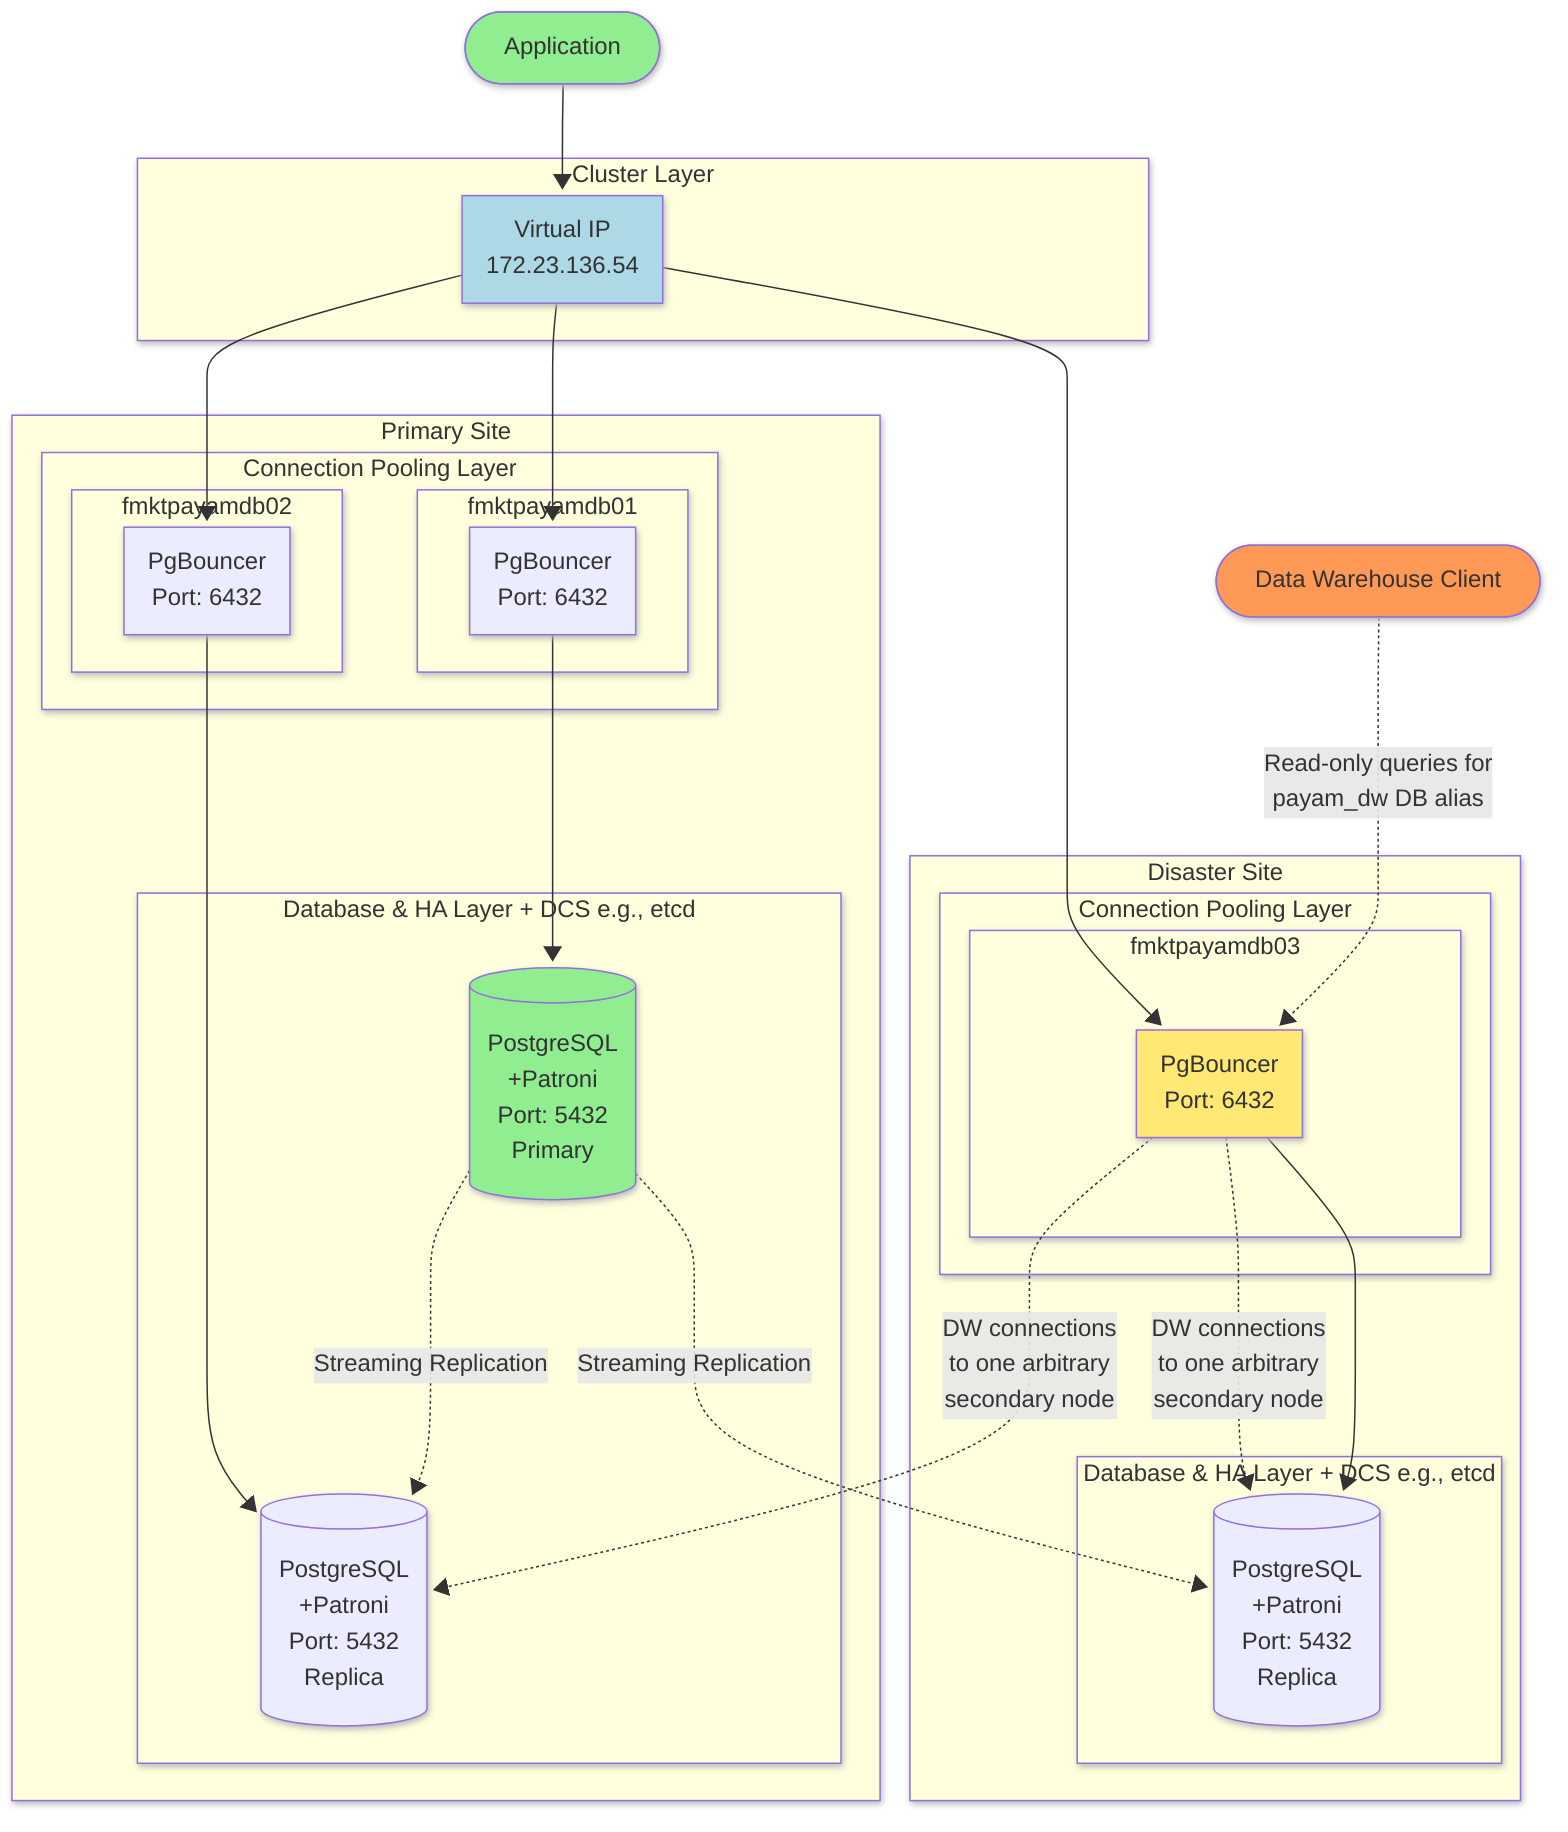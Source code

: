 ---
config:
  theme: mc
  look: neo
  layout: dagre
---
flowchart TD
 subgraph subGraph0["Cluster Layer"]
        VIP["Virtual IP<br>172.23.136.54"]
  end
 subgraph subGraph2["fmktpayamdb01"]
        PGB1["PgBouncer<br>Port: 6432"]
  end
 subgraph subGraph3["fmktpayamdb02"]
        PGB2["PgBouncer<br>Port: 6432"]
  end
 subgraph subGraph4["fmktpayamdb03"]
        PGB3["PgBouncer<br>Port: 6432"]
  end
 subgraph subGraph5["Connection Pooling Layer"]
        subGraph2
        subGraph3
 end 
 subgraph subGraph6["Connection Pooling Layer"]
        subGraph4
 end
 subgraph subGraph7["Primary Site"]
        subGraph5
        subGraph9

  end
 subgraph subGraph8["Disaster Site"]
        subGraph6
        subGraph10
  end
 subgraph subGraph9["Database & HA Layer + DCS e.g., etcd"]
        DB1[("PostgreSQL<br>+Patroni<br>Port: 5432<br>Primary")]
        DB2[("PostgreSQL<br>+Patroni<br>Port: 5432<br>Replica")]
  end 
  subgraph subGraph10["Database & HA Layer + DCS e.g., etcd"]
        DB3[("PostgreSQL<br>+Patroni<br>Port: 5432<br>Replica")]
  end
    VIP --> PGB1 & PGB2 & PGB3
    PGB1 --> DB1
    PGB2 --> DB2
    PGB3 -. DW connections<br>to one arbitrary<br>secondary node .-> DB2 & DB3
    PGB3 --> DB3
    DB1 -. Streaming Replication .-> DB2 & DB3
    ClientDW(["Data Warehouse Client"]) -. "Read-only queries for<br>payam_dw DB alias" .-> PGB3
    ClientAPP(["Application"]) --> VIP
    subGraph5@{ shape: rounded}
    style VIP fill:#ADD8E6
    style PGB3 fill:#FFE873
    style DB1 fill:#90EE90
    style ClientDW fill:#F95
    style ClientAPP fill:#90EE90